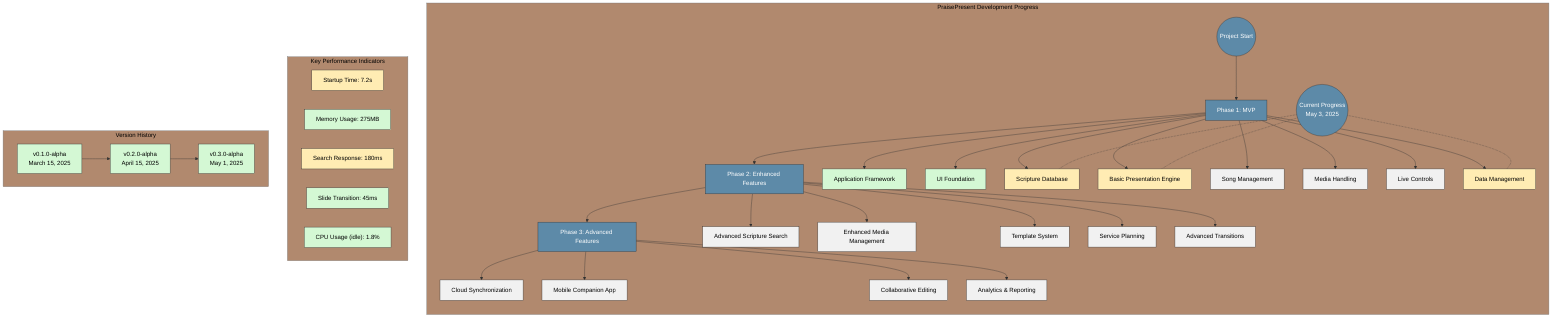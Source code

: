 %%{init: {'theme': 'base', 'themeVariables': { 'primaryTextColor': '#000', 'secondaryTextColor': '#000', 'tertiaryTextColor': '#000', 'primaryColor': '#5D8AA8', 'secondaryColor': '#f5f5f5', 'lineColor': '#333333' }}}%%

flowchart TD
    subgraph "PraisePresent Development Progress"
        direction TB
        START((Project Start)) --> PHASE1[Phase 1: MVP]
        PHASE1 --> PHASE2[Phase 2: Enhanced Features]
        PHASE2 --> PHASE3[Phase 3: Advanced Features]
        
        PHASE1 --> MVP1[Application Framework]
        PHASE1 --> MVP2[UI Foundation]
        PHASE1 --> MVP3[Scripture Database]
        PHASE1 --> MVP4[Basic Presentation Engine]
        PHASE1 --> MVP5[Song Management]
        PHASE1 --> MVP6[Media Handling]
        PHASE1 --> MVP7[Live Controls]
        PHASE1 --> MVP8[Data Management]
        
        PHASE2 --> ENH1[Advanced Scripture Search]
        PHASE2 --> ENH2[Enhanced Media Management]
        PHASE2 --> ENH3[Template System]
        PHASE2 --> ENH4[Service Planning]
        PHASE2 --> ENH5[Advanced Transitions]
        
        PHASE3 --> ADV1[Cloud Synchronization]
        PHASE3 --> ADV2[Mobile Companion App]
        PHASE3 --> ADV3[Collaborative Editing]
        PHASE3 --> ADV4[Analytics & Reporting]
        
        %% Current Progress State
        CURRENT((Current Progress<br>May 3, 2025)) -.- MVP3
        CURRENT -.- MVP4
        CURRENT -.- MVP8
        
        %% Styling
        classDef phase fill:#5D8AA8,color:#fff,stroke:#333,stroke-width:1px
        classDef complete fill:#d4f8d4,color:#000,stroke:#333,stroke-width:1px
        classDef inprogress fill:#ffecb3,color:#000,stroke:#333,stroke-width:1px
        classDef planned fill:#f1f1f1,color:#000,stroke:#333,stroke-width:1px
        classDef milestone fill:#5D8AA8,color:#fff,stroke:#333,stroke-width:1px,shape:circle
        
        %% Apply styles
        class PHASE1,PHASE2,PHASE3 phase
        class MVP1,MVP2 complete
        class MVP3,MVP4,MVP8 inprogress
        class MVP5,MVP6,MVP7,ENH1,ENH2,ENH3,ENH4,ENH5,ADV1,ADV2,ADV3,ADV4 planned
        class START,CURRENT milestone
    end
    
    subgraph "Key Performance Indicators"
        KPI1["Startup Time: 7.2s"]
        KPI2["Memory Usage: 275MB"]
        KPI3["Search Response: 180ms"]
        KPI4["Slide Transition: 45ms"]
        KPI5["CPU Usage (idle): 1.8%"]
        
        classDef target fill:#d4f8d4,color:#000,stroke:#333,stroke-width:1px
        classDef needswork fill:#ffecb3,color:#000,stroke:#333,stroke-width:1px
        
        class KPI2,KPI4,KPI5 target
        class KPI1,KPI3 needswork
    end
    
    subgraph "Version History"
        V1["v0.1.0-alpha<br>March 15, 2025"]
        V2["v0.2.0-alpha<br>April 15, 2025"]
        V3["v0.3.0-alpha<br>May 1, 2025"]
        
        V1 --> V2 --> V3
        
        class V1,V2,V3 complete
    end